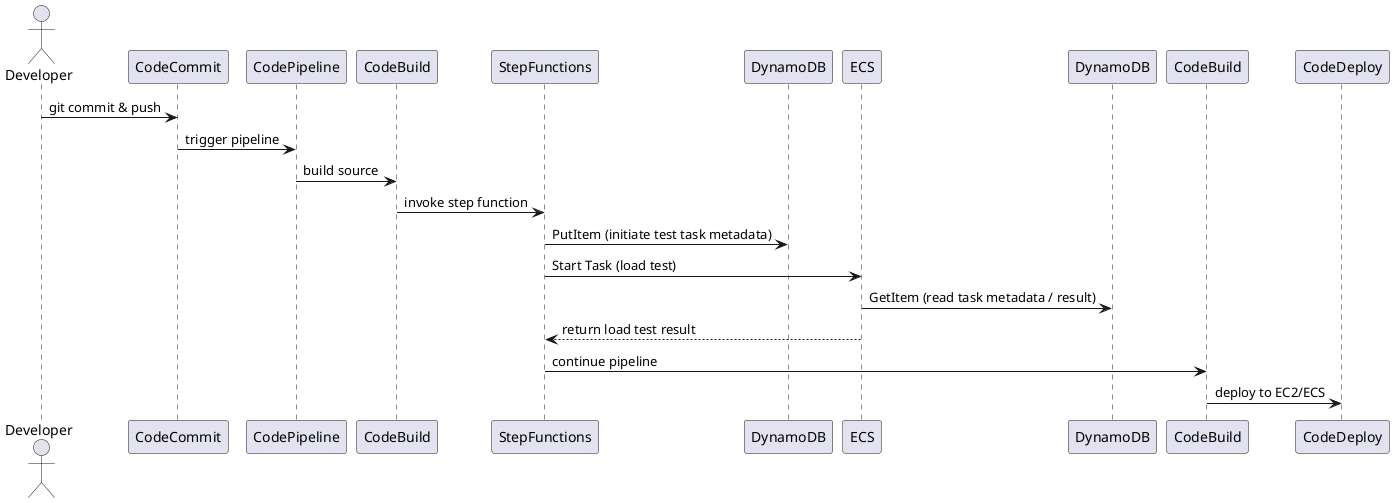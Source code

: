 @startuml
actor Developer

participant CodeCommit
participant CodePipeline
participant CodeBuild as Build1
participant StepFunctions
participant DynamoDB as DDB1
participant ECS
participant DynamoDB as DDB2
participant CodeBuild as Build2
participant CodeDeploy

Developer -> CodeCommit : git commit & push
CodeCommit -> CodePipeline : trigger pipeline

CodePipeline -> Build1 : build source
Build1 -> StepFunctions : invoke step function

StepFunctions -> DDB1 : PutItem (initiate test task metadata)
StepFunctions -> ECS : Start Task (load test)

ECS -> DDB2 : GetItem (read task metadata / result)
ECS --> StepFunctions : return load test result

StepFunctions -> Build2 : continue pipeline
Build2 -> CodeDeploy : deploy to EC2/ECS

@enduml
